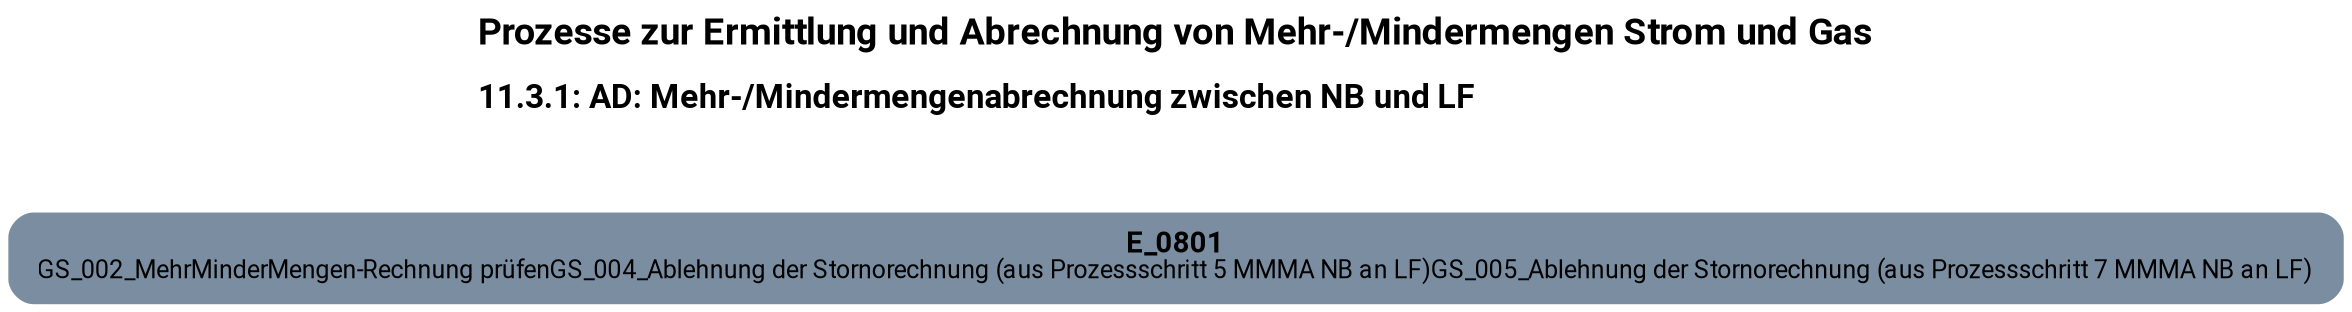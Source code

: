 digraph D {
    labelloc="t";
    label=<<B><FONT POINT-SIZE="18">Prozesse zur Ermittlung und Abrechnung von Mehr-/Mindermengen Strom und Gas</FONT></B><BR align="left"/><BR/><B><FONT POINT-SIZE="16">11.3.1: AD: Mehr-/Mindermengenabrechnung zwischen NB und LF</FONT></B><BR align="left"/><BR/><BR/><BR/>>;
    ratio="compress";
    concentrate=true;
    pack=true;
    rankdir=TB;
    packmode="array";
    size="20,20";
    "Empty" [margin="0.2,0.12", shape=box, style="filled,rounded", penwidth=0.0, fillcolor="#7a8da1", label=<<B>E_0801</B><BR align="center"/><FONT point-size="12">GS_002_MehrMinderMengen-Rechnung prüfen
GS_004_Ablehnung der Stornorechnung (aus Prozessschritt 5 MMMA NB an LF)
GS_005_Ablehnung der Stornorechnung (aus Prozessschritt 7 MMMA NB an LF)</FONT><BR align="center"/>>, fontname="Roboto, sans-serif"];


    bgcolor="transparent";
fontname="Roboto, sans-serif";
}